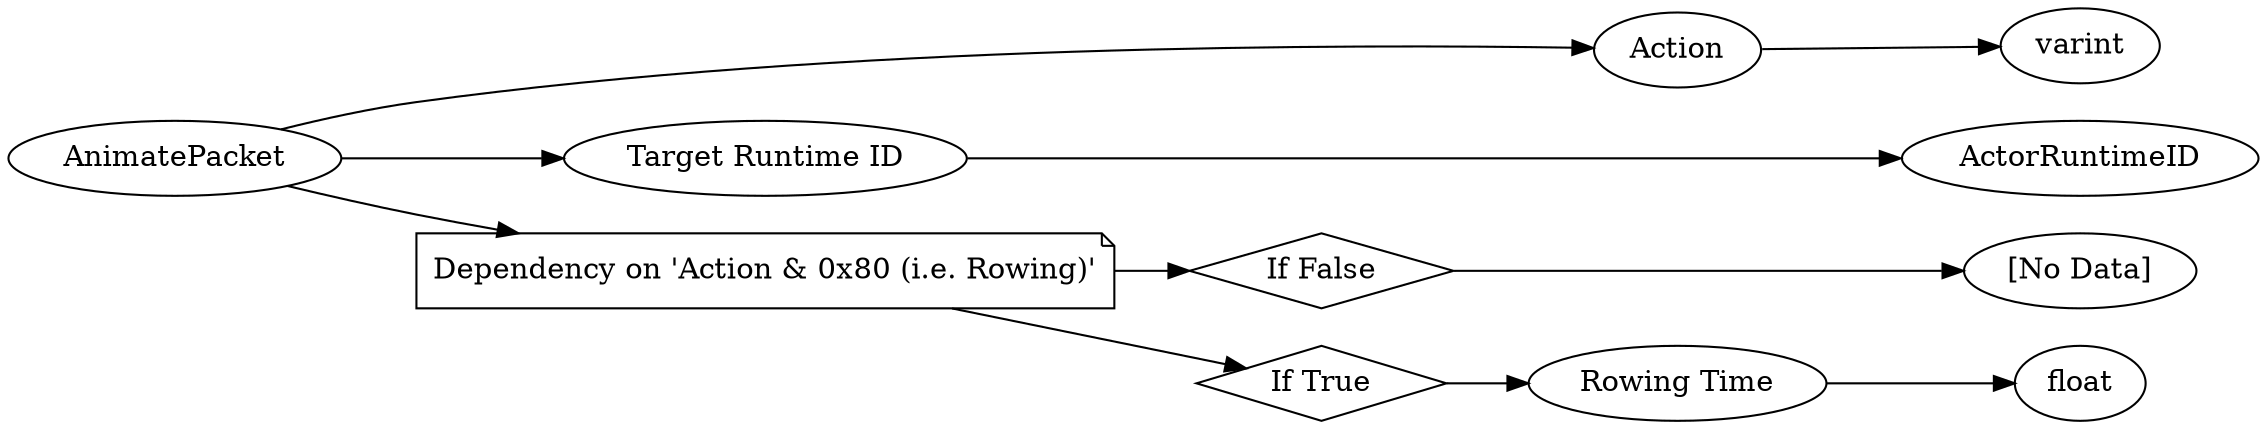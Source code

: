 digraph "AnimatePacket" {
rankdir = LR
0
0 -> 1
1 -> 2
0 -> 3
3 -> 4
0 -> 5
5 -> 6
6 -> 7
5 -> 8
8 -> 9
9 -> 10

0 [label="AnimatePacket",comment="name: \"AnimatePacket\", typeName: \"\", id: 0, branchId: 44, recurseId: -1, attributes: 0, notes: \"\""];
1 [label="Action",comment="name: \"Action\", typeName: \"\", id: 1, branchId: 0, recurseId: -1, attributes: 0, notes: \"\""];
2 [label="varint",comment="name: \"varint\", typeName: \"\", id: 2, branchId: 0, recurseId: -1, attributes: 512, notes: \"\""];
3 [label="Target Runtime ID",comment="name: \"Target Runtime ID\", typeName: \"ActorRuntimeID\", id: 3, branchId: 0, recurseId: -1, attributes: 256, notes: \"\""];
4 [label="ActorRuntimeID",comment="name: \"ActorRuntimeID\", typeName: \"\", id: 4, branchId: 0, recurseId: -1, attributes: 512, notes: \"\""];
5 [label="Dependency on 'Action & 0x80 (i.e. Rowing)'",shape=note,comment="name: \"Dependency on 'Action & 0x80 (i.e. Rowing)'\", typeName: \"\", id: 5, branchId: 0, recurseId: -1, attributes: 2, notes: \"\""];
6 [label="If False",shape=diamond,comment="name: \"If False\", typeName: \"\", id: 6, branchId: 0, recurseId: -1, attributes: 4, notes: \"\""];
7 [label="[No Data]",comment="name: \"[No Data]\", typeName: \"\", id: 7, branchId: 0, recurseId: -1, attributes: 512, notes: \"\""];
8 [label="If True",shape=diamond,comment="name: \"If True\", typeName: \"\", id: 8, branchId: 1, recurseId: -1, attributes: 4, notes: \"\""];
9 [label="Rowing Time",comment="name: \"Rowing Time\", typeName: \"\", id: 9, branchId: 0, recurseId: -1, attributes: 0, notes: \"\""];
10 [label="float",comment="name: \"float\", typeName: \"\", id: 10, branchId: 0, recurseId: -1, attributes: 512, notes: \"\""];
{ rank = max;2;4;7;10}

}
